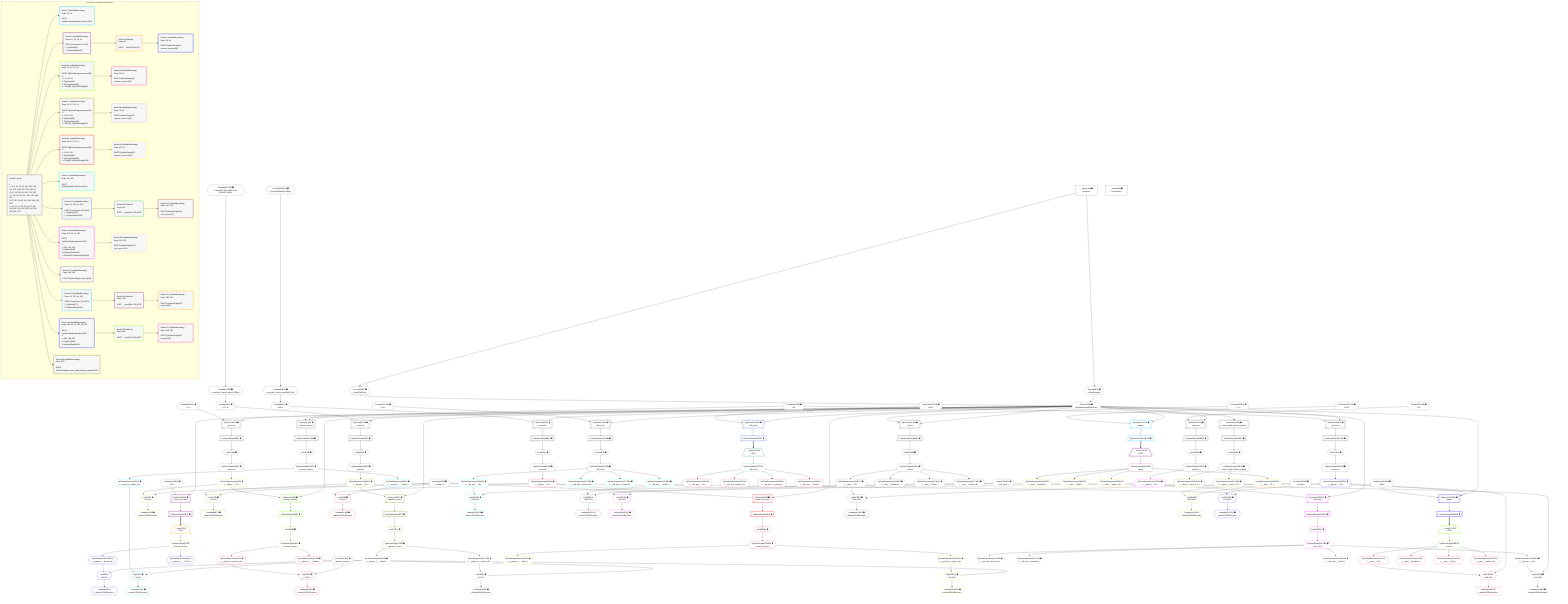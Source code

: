 %%{init: {'themeVariables': { 'fontSize': '12px'}}}%%
graph TD
    classDef path fill:#eee,stroke:#000,color:#000
    classDef plan fill:#fff,stroke-width:1px,color:#000
    classDef itemplan fill:#fff,stroke-width:2px,color:#000
    classDef unbatchedplan fill:#dff,stroke-width:1px,color:#000
    classDef sideeffectplan fill:#fcc,stroke-width:2px,color:#000
    classDef bucket fill:#f6f6f6,color:#000,stroke-width:2px,text-align:left


    %% plan dependencies
    Connection23{{"Connection[23∈0] ➊<br />ᐸ21ᐳ"}}:::plan
    Connection122{{"Connection[122∈0] ➊<br />ᐸ120ᐳ"}}:::plan
    Connection175{{"Connection[175∈0] ➊<br />ᐸ173ᐳ"}}:::plan
    Connection203{{"Connection[203∈0] ➊<br />ᐸ199ᐳ"}}:::plan
    PgSelect7[["PgSelect[7∈0] ➊<br />ᐸperson_secretᐳ"]]:::plan
    Object10{{"Object[10∈0] ➊<br />ᐸ{pgSettings,withPgClient}ᐳ"}}:::plan
    Constant223{{"Constant[223∈0] ➊<br />ᐸ3ᐳ"}}:::plan
    Object10 & Constant223 --> PgSelect7
    Access8{{"Access[8∈0] ➊<br />ᐸ2.pgSettingsᐳ"}}:::plan
    Access9{{"Access[9∈0] ➊<br />ᐸ2.withPgClientᐳ"}}:::plan
    Access8 & Access9 --> Object10
    PgSelect35[["PgSelect[35∈0] ➊<br />ᐸpersonᐳ"]]:::plan
    Constant224{{"Constant[224∈0] ➊<br />ᐸ1ᐳ"}}:::plan
    Object10 & Constant224 --> PgSelect35
    PgSelect60[["PgSelect[60∈0] ➊<br />ᐸpersonᐳ"]]:::plan
    Access58{{"Access[58∈0] ➊<br />ᐸ57.1ᐳ"}}:::plan
    Object10 -->|rejectNull| PgSelect60
    Access58 --> PgSelect60
    PgSelect85[["PgSelect[85∈0] ➊<br />ᐸpersonᐳ"]]:::plan
    Access83{{"Access[83∈0] ➊<br />ᐸ82.1ᐳ"}}:::plan
    Object10 -->|rejectNull| PgSelect85
    Access83 --> PgSelect85
    PgSelect107[["PgSelect[107∈0] ➊<br />ᐸleft_armᐳ"]]:::plan
    Constant227{{"Constant[227∈0] ➊<br />ᐸ42ᐳ"}}:::plan
    Object10 & Constant227 --> PgSelect107
    PgSelect136[["PgSelect[136∈0] ➊<br />ᐸpersonᐳ"]]:::plan
    Constant228{{"Constant[228∈0] ➊<br />ᐸ2ᐳ"}}:::plan
    Object10 & Constant228 --> PgSelect136
    PgSelect160[["PgSelect[160∈0] ➊<br />ᐸpostᐳ"]]:::plan
    Constant229{{"Constant[229∈0] ➊<br />ᐸ7ᐳ"}}:::plan
    Object10 & Constant229 --> PgSelect160
    PgSelect189[["PgSelect[189∈0] ➊<br />ᐸpersonᐳ"]]:::plan
    Object10 & Constant223 --> PgSelect189
    __Value2["__Value[2∈0] ➊<br />ᐸcontextᐳ"]:::plan
    __Value2 --> Access8
    __Value2 --> Access9
    First11{{"First[11∈0] ➊"}}:::plan
    PgSelectRows12[["PgSelectRows[12∈0] ➊"]]:::plan
    PgSelectRows12 --> First11
    PgSelect7 --> PgSelectRows12
    PgSelectSingle13{{"PgSelectSingle[13∈0] ➊<br />ᐸperson_secretᐳ"}}:::plan
    First11 --> PgSelectSingle13
    First37{{"First[37∈0] ➊"}}:::plan
    PgSelectRows38[["PgSelectRows[38∈0] ➊"]]:::plan
    PgSelectRows38 --> First37
    PgSelect35 --> PgSelectRows38
    PgSelectSingle39{{"PgSelectSingle[39∈0] ➊<br />ᐸpersonᐳ"}}:::plan
    First37 --> PgSelectSingle39
    Lambda57{{"Lambda[57∈0] ➊<br />ᐸspecifier_Person_base64JSONᐳ"}}:::plan
    Constant225{{"Constant[225∈0] ➊<br />ᐸ'fa4f3e13-456c-4a9e-8c1e-37a6e3177d0b'ᐳ"}}:::plan
    Constant225 --> Lambda57
    Lambda57 --> Access58
    First62{{"First[62∈0] ➊"}}:::plan
    PgSelectRows63[["PgSelectRows[63∈0] ➊"]]:::plan
    PgSelectRows63 --> First62
    PgSelect60 --> PgSelectRows63
    PgSelectSingle64{{"PgSelectSingle[64∈0] ➊<br />ᐸpersonᐳ"}}:::plan
    First62 --> PgSelectSingle64
    Lambda82{{"Lambda[82∈0] ➊<br />ᐸspecifier_Person_base64JSONᐳ"}}:::plan
    Constant226{{"Constant[226∈0] ➊<br />ᐸ'WyJwZW9wbGUiLDBd'ᐳ"}}:::plan
    Constant226 --> Lambda82
    Lambda82 --> Access83
    First87{{"First[87∈0] ➊"}}:::plan
    PgSelectRows88[["PgSelectRows[88∈0] ➊"]]:::plan
    PgSelectRows88 --> First87
    PgSelect85 --> PgSelectRows88
    PgSelectSingle89{{"PgSelectSingle[89∈0] ➊<br />ᐸpersonᐳ"}}:::plan
    First87 --> PgSelectSingle89
    First109{{"First[109∈0] ➊"}}:::plan
    PgSelectRows110[["PgSelectRows[110∈0] ➊"]]:::plan
    PgSelectRows110 --> First109
    PgSelect107 --> PgSelectRows110
    PgSelectSingle111{{"PgSelectSingle[111∈0] ➊<br />ᐸleft_armᐳ"}}:::plan
    First109 --> PgSelectSingle111
    First138{{"First[138∈0] ➊"}}:::plan
    PgSelectRows139[["PgSelectRows[139∈0] ➊"]]:::plan
    PgSelectRows139 --> First138
    PgSelect136 --> PgSelectRows139
    PgSelectSingle140{{"PgSelectSingle[140∈0] ➊<br />ᐸpersonᐳ"}}:::plan
    First138 --> PgSelectSingle140
    First162{{"First[162∈0] ➊"}}:::plan
    PgSelectRows163[["PgSelectRows[163∈0] ➊"]]:::plan
    PgSelectRows163 --> First162
    PgSelect160 --> PgSelectRows163
    PgSelectSingle164{{"PgSelectSingle[164∈0] ➊<br />ᐸpostᐳ"}}:::plan
    First162 --> PgSelectSingle164
    First191{{"First[191∈0] ➊"}}:::plan
    PgSelectRows192[["PgSelectRows[192∈0] ➊"]]:::plan
    PgSelectRows192 --> First191
    PgSelect189 --> PgSelectRows192
    PgSelectSingle193{{"PgSelectSingle[193∈0] ➊<br />ᐸpersonᐳ"}}:::plan
    First191 --> PgSelectSingle193
    PgSelect216[["PgSelect[216∈0] ➊<br />ᐸreturn_table_without_grantsᐳ"]]:::plan
    Object10 --> PgSelect216
    First218{{"First[218∈0] ➊"}}:::plan
    PgSelectRows219[["PgSelectRows[219∈0] ➊"]]:::plan
    PgSelectRows219 --> First218
    PgSelect216 --> PgSelectRows219
    PgSelectSingle220{{"PgSelectSingle[220∈0] ➊<br />ᐸreturn_table_without_grantsᐳ"}}:::plan
    First218 --> PgSelectSingle220
    __Value4["__Value[4∈0] ➊<br />ᐸrootValueᐳ"]:::plan
    Constant14{{"Constant[14∈0] ➊<br />ᐸ'person_secrets'ᐳ"}}:::plan
    Constant40{{"Constant[40∈0] ➊<br />ᐸ'people'ᐳ"}}:::plan
    Constant112{{"Constant[112∈0] ➊<br />ᐸ'left_arms'ᐳ"}}:::plan
    Constant165{{"Constant[165∈0] ➊<br />ᐸ'posts'ᐳ"}}:::plan
    List16{{"List[16∈1] ➊<br />ᐸ14,15ᐳ"}}:::plan
    PgClassExpression15{{"PgClassExpression[15∈1] ➊<br />ᐸ__person_s...person_id”ᐳ"}}:::plan
    Constant14 & PgClassExpression15 --> List16
    PgSelectSingle13 --> PgClassExpression15
    Lambda17{{"Lambda[17∈1] ➊<br />ᐸbase64JSONEncodeᐳ"}}:::plan
    List16 --> Lambda17
    PgClassExpression18{{"PgClassExpression[18∈1] ➊<br />ᐸ__person_s..._.”sekrit”ᐳ"}}:::plan
    PgSelectSingle13 --> PgClassExpression18
    PgSelect25[["PgSelect[25∈2] ➊<br />ᐸperson_secretᐳ"]]:::plan
    Object10 & Connection23 --> PgSelect25
    PgSelectRows26[["PgSelectRows[26∈2] ➊"]]:::plan
    PgSelect25 --> PgSelectRows26
    __Item27[/"__Item[27∈3]<br />ᐸ26ᐳ"\]:::itemplan
    PgSelectRows26 ==> __Item27
    PgSelectSingle28{{"PgSelectSingle[28∈3]<br />ᐸperson_secretᐳ"}}:::plan
    __Item27 --> PgSelectSingle28
    List31{{"List[31∈4]<br />ᐸ14,30ᐳ"}}:::plan
    PgClassExpression30{{"PgClassExpression[30∈4]<br />ᐸ__person_s...person_id”ᐳ"}}:::plan
    Constant14 & PgClassExpression30 --> List31
    PgSelectSingle28 --> PgClassExpression30
    Lambda32{{"Lambda[32∈4]<br />ᐸbase64JSONEncodeᐳ"}}:::plan
    List31 --> Lambda32
    PgClassExpression33{{"PgClassExpression[33∈4]<br />ᐸ__person_s..._.”sekrit”ᐳ"}}:::plan
    PgSelectSingle28 --> PgClassExpression33
    List42{{"List[42∈5] ➊<br />ᐸ40,41ᐳ"}}:::plan
    PgClassExpression41{{"PgClassExpression[41∈5] ➊<br />ᐸ__person__.”id”ᐳ"}}:::plan
    Constant40 & PgClassExpression41 --> List42
    PgSelect44[["PgSelect[44∈5] ➊<br />ᐸperson_secretᐳ"]]:::plan
    Object10 & PgClassExpression41 --> PgSelect44
    PgSelectSingle39 --> PgClassExpression41
    Lambda43{{"Lambda[43∈5] ➊<br />ᐸbase64JSONEncodeᐳ"}}:::plan
    List42 --> Lambda43
    First48{{"First[48∈5] ➊"}}:::plan
    PgSelectRows49[["PgSelectRows[49∈5] ➊"]]:::plan
    PgSelectRows49 --> First48
    PgSelect44 --> PgSelectRows49
    PgSelectSingle50{{"PgSelectSingle[50∈5] ➊<br />ᐸperson_secretᐳ"}}:::plan
    First48 --> PgSelectSingle50
    List53{{"List[53∈6] ➊<br />ᐸ14,52ᐳ"}}:::plan
    PgClassExpression52{{"PgClassExpression[52∈6] ➊<br />ᐸ__person_s...person_id”ᐳ"}}:::plan
    Constant14 & PgClassExpression52 --> List53
    PgSelectSingle50 --> PgClassExpression52
    Lambda54{{"Lambda[54∈6] ➊<br />ᐸbase64JSONEncodeᐳ"}}:::plan
    List53 --> Lambda54
    PgClassExpression55{{"PgClassExpression[55∈6] ➊<br />ᐸ__person_s..._.”sekrit”ᐳ"}}:::plan
    PgSelectSingle50 --> PgClassExpression55
    List67{{"List[67∈7] ➊<br />ᐸ40,66ᐳ"}}:::plan
    PgClassExpression66{{"PgClassExpression[66∈7] ➊<br />ᐸ__person__.”id”ᐳ"}}:::plan
    Constant40 & PgClassExpression66 --> List67
    PgSelect69[["PgSelect[69∈7] ➊<br />ᐸperson_secretᐳ"]]:::plan
    Object10 & PgClassExpression66 --> PgSelect69
    PgSelectSingle64 --> PgClassExpression66
    Lambda68{{"Lambda[68∈7] ➊<br />ᐸbase64JSONEncodeᐳ"}}:::plan
    List67 --> Lambda68
    First73{{"First[73∈7] ➊"}}:::plan
    PgSelectRows74[["PgSelectRows[74∈7] ➊"]]:::plan
    PgSelectRows74 --> First73
    PgSelect69 --> PgSelectRows74
    PgSelectSingle75{{"PgSelectSingle[75∈7] ➊<br />ᐸperson_secretᐳ"}}:::plan
    First73 --> PgSelectSingle75
    List78{{"List[78∈8] ➊<br />ᐸ14,77ᐳ"}}:::plan
    PgClassExpression77{{"PgClassExpression[77∈8] ➊<br />ᐸ__person_s...person_id”ᐳ"}}:::plan
    Constant14 & PgClassExpression77 --> List78
    PgSelectSingle75 --> PgClassExpression77
    Lambda79{{"Lambda[79∈8] ➊<br />ᐸbase64JSONEncodeᐳ"}}:::plan
    List78 --> Lambda79
    PgClassExpression80{{"PgClassExpression[80∈8] ➊<br />ᐸ__person_s..._.”sekrit”ᐳ"}}:::plan
    PgSelectSingle75 --> PgClassExpression80
    List92{{"List[92∈9] ➊<br />ᐸ40,91ᐳ"}}:::plan
    PgClassExpression91{{"PgClassExpression[91∈9] ➊<br />ᐸ__person__.”id”ᐳ"}}:::plan
    Constant40 & PgClassExpression91 --> List92
    PgSelect94[["PgSelect[94∈9] ➊<br />ᐸperson_secretᐳ"]]:::plan
    Object10 & PgClassExpression91 --> PgSelect94
    PgSelectSingle89 --> PgClassExpression91
    Lambda93{{"Lambda[93∈9] ➊<br />ᐸbase64JSONEncodeᐳ"}}:::plan
    List92 --> Lambda93
    First98{{"First[98∈9] ➊"}}:::plan
    PgSelectRows99[["PgSelectRows[99∈9] ➊"]]:::plan
    PgSelectRows99 --> First98
    PgSelect94 --> PgSelectRows99
    PgSelectSingle100{{"PgSelectSingle[100∈9] ➊<br />ᐸperson_secretᐳ"}}:::plan
    First98 --> PgSelectSingle100
    List103{{"List[103∈10] ➊<br />ᐸ14,102ᐳ"}}:::plan
    PgClassExpression102{{"PgClassExpression[102∈10] ➊<br />ᐸ__person_s...person_id”ᐳ"}}:::plan
    Constant14 & PgClassExpression102 --> List103
    PgSelectSingle100 --> PgClassExpression102
    Lambda104{{"Lambda[104∈10] ➊<br />ᐸbase64JSONEncodeᐳ"}}:::plan
    List103 --> Lambda104
    PgClassExpression105{{"PgClassExpression[105∈10] ➊<br />ᐸ__person_s..._.”sekrit”ᐳ"}}:::plan
    PgSelectSingle100 --> PgClassExpression105
    List114{{"List[114∈11] ➊<br />ᐸ112,113ᐳ"}}:::plan
    PgClassExpression113{{"PgClassExpression[113∈11] ➊<br />ᐸ__left_arm__.”id”ᐳ"}}:::plan
    Constant112 & PgClassExpression113 --> List114
    PgSelectSingle111 --> PgClassExpression113
    Lambda115{{"Lambda[115∈11] ➊<br />ᐸbase64JSONEncodeᐳ"}}:::plan
    List114 --> Lambda115
    PgClassExpression116{{"PgClassExpression[116∈11] ➊<br />ᐸ__left_arm...person_id”ᐳ"}}:::plan
    PgSelectSingle111 --> PgClassExpression116
    PgClassExpression117{{"PgClassExpression[117∈11] ➊<br />ᐸ__left_arm...in_metres”ᐳ"}}:::plan
    PgSelectSingle111 --> PgClassExpression117
    PgClassExpression118{{"PgClassExpression[118∈11] ➊<br />ᐸ__left_arm__.”mood”ᐳ"}}:::plan
    PgSelectSingle111 --> PgClassExpression118
    PgSelect124[["PgSelect[124∈12] ➊<br />ᐸleft_armᐳ"]]:::plan
    Object10 & Connection122 --> PgSelect124
    PgSelectRows125[["PgSelectRows[125∈12] ➊"]]:::plan
    PgSelect124 --> PgSelectRows125
    __Item126[/"__Item[126∈13]<br />ᐸ125ᐳ"\]:::itemplan
    PgSelectRows125 ==> __Item126
    PgSelectSingle127{{"PgSelectSingle[127∈13]<br />ᐸleft_armᐳ"}}:::plan
    __Item126 --> PgSelectSingle127
    List130{{"List[130∈14]<br />ᐸ112,129ᐳ"}}:::plan
    PgClassExpression129{{"PgClassExpression[129∈14]<br />ᐸ__left_arm__.”id”ᐳ"}}:::plan
    Constant112 & PgClassExpression129 --> List130
    PgSelectSingle127 --> PgClassExpression129
    Lambda131{{"Lambda[131∈14]<br />ᐸbase64JSONEncodeᐳ"}}:::plan
    List130 --> Lambda131
    PgClassExpression132{{"PgClassExpression[132∈14]<br />ᐸ__left_arm...person_id”ᐳ"}}:::plan
    PgSelectSingle127 --> PgClassExpression132
    PgClassExpression133{{"PgClassExpression[133∈14]<br />ᐸ__left_arm...in_metres”ᐳ"}}:::plan
    PgSelectSingle127 --> PgClassExpression133
    PgClassExpression134{{"PgClassExpression[134∈14]<br />ᐸ__left_arm__.”mood”ᐳ"}}:::plan
    PgSelectSingle127 --> PgClassExpression134
    List143{{"List[143∈15] ➊<br />ᐸ40,142ᐳ"}}:::plan
    PgClassExpression142{{"PgClassExpression[142∈15] ➊<br />ᐸ__person__.”id”ᐳ"}}:::plan
    Constant40 & PgClassExpression142 --> List143
    PgSelect145[["PgSelect[145∈15] ➊<br />ᐸleft_armᐳ"]]:::plan
    Object10 & PgClassExpression142 --> PgSelect145
    PgSelectSingle140 --> PgClassExpression142
    Lambda144{{"Lambda[144∈15] ➊<br />ᐸbase64JSONEncodeᐳ"}}:::plan
    List143 --> Lambda144
    First149{{"First[149∈15] ➊"}}:::plan
    PgSelectRows150[["PgSelectRows[150∈15] ➊"]]:::plan
    PgSelectRows150 --> First149
    PgSelect145 --> PgSelectRows150
    PgSelectSingle151{{"PgSelectSingle[151∈15] ➊<br />ᐸleft_armᐳ"}}:::plan
    First149 --> PgSelectSingle151
    List154{{"List[154∈16] ➊<br />ᐸ112,153ᐳ"}}:::plan
    PgClassExpression153{{"PgClassExpression[153∈16] ➊<br />ᐸ__left_arm__.”id”ᐳ"}}:::plan
    Constant112 & PgClassExpression153 --> List154
    PgSelectSingle151 --> PgClassExpression153
    Lambda155{{"Lambda[155∈16] ➊<br />ᐸbase64JSONEncodeᐳ"}}:::plan
    List154 --> Lambda155
    PgClassExpression156{{"PgClassExpression[156∈16] ➊<br />ᐸ__left_arm...person_id”ᐳ"}}:::plan
    PgSelectSingle151 --> PgClassExpression156
    PgClassExpression157{{"PgClassExpression[157∈16] ➊<br />ᐸ__left_arm...in_metres”ᐳ"}}:::plan
    PgSelectSingle151 --> PgClassExpression157
    PgClassExpression158{{"PgClassExpression[158∈16] ➊<br />ᐸ__left_arm__.”mood”ᐳ"}}:::plan
    PgSelectSingle151 --> PgClassExpression158
    List167{{"List[167∈17] ➊<br />ᐸ165,166ᐳ"}}:::plan
    PgClassExpression166{{"PgClassExpression[166∈17] ➊<br />ᐸ__post__.”id”ᐳ"}}:::plan
    Constant165 & PgClassExpression166 --> List167
    PgSelectSingle164 --> PgClassExpression166
    Lambda168{{"Lambda[168∈17] ➊<br />ᐸbase64JSONEncodeᐳ"}}:::plan
    List167 --> Lambda168
    PgClassExpression169{{"PgClassExpression[169∈17] ➊<br />ᐸ__post__.”headline”ᐳ"}}:::plan
    PgSelectSingle164 --> PgClassExpression169
    PgClassExpression170{{"PgClassExpression[170∈17] ➊<br />ᐸ__post__.”body”ᐳ"}}:::plan
    PgSelectSingle164 --> PgClassExpression170
    PgClassExpression171{{"PgClassExpression[171∈17] ➊<br />ᐸ__post__.”author_id”ᐳ"}}:::plan
    PgSelectSingle164 --> PgClassExpression171
    PgSelect177[["PgSelect[177∈18] ➊<br />ᐸpostᐳ"]]:::plan
    Object10 & Connection175 --> PgSelect177
    PgSelectRows178[["PgSelectRows[178∈18] ➊"]]:::plan
    PgSelect177 --> PgSelectRows178
    __Item179[/"__Item[179∈19]<br />ᐸ178ᐳ"\]:::itemplan
    PgSelectRows178 ==> __Item179
    PgSelectSingle180{{"PgSelectSingle[180∈19]<br />ᐸpostᐳ"}}:::plan
    __Item179 --> PgSelectSingle180
    List183{{"List[183∈20]<br />ᐸ165,182ᐳ"}}:::plan
    PgClassExpression182{{"PgClassExpression[182∈20]<br />ᐸ__post__.”id”ᐳ"}}:::plan
    Constant165 & PgClassExpression182 --> List183
    PgSelectSingle180 --> PgClassExpression182
    Lambda184{{"Lambda[184∈20]<br />ᐸbase64JSONEncodeᐳ"}}:::plan
    List183 --> Lambda184
    PgClassExpression185{{"PgClassExpression[185∈20]<br />ᐸ__post__.”headline”ᐳ"}}:::plan
    PgSelectSingle180 --> PgClassExpression185
    PgClassExpression186{{"PgClassExpression[186∈20]<br />ᐸ__post__.”body”ᐳ"}}:::plan
    PgSelectSingle180 --> PgClassExpression186
    PgClassExpression187{{"PgClassExpression[187∈20]<br />ᐸ__post__.”author_id”ᐳ"}}:::plan
    PgSelectSingle180 --> PgClassExpression187
    PgSelect205[["PgSelect[205∈21] ➊<br />ᐸpostᐳ"]]:::plan
    PgClassExpression195{{"PgClassExpression[195∈21] ➊<br />ᐸ__person__.”id”ᐳ"}}:::plan
    Object10 & PgClassExpression195 & Connection203 --> PgSelect205
    List196{{"List[196∈21] ➊<br />ᐸ40,195ᐳ"}}:::plan
    Constant40 & PgClassExpression195 --> List196
    PgSelectSingle193 --> PgClassExpression195
    Lambda197{{"Lambda[197∈21] ➊<br />ᐸbase64JSONEncodeᐳ"}}:::plan
    List196 --> Lambda197
    PgSelectRows206[["PgSelectRows[206∈21] ➊"]]:::plan
    PgSelect205 --> PgSelectRows206
    __Item207[/"__Item[207∈22]<br />ᐸ206ᐳ"\]:::itemplan
    PgSelectRows206 ==> __Item207
    PgSelectSingle208{{"PgSelectSingle[208∈22]<br />ᐸpostᐳ"}}:::plan
    __Item207 --> PgSelectSingle208
    List211{{"List[211∈23]<br />ᐸ165,210ᐳ"}}:::plan
    PgClassExpression210{{"PgClassExpression[210∈23]<br />ᐸ__post__.”id”ᐳ"}}:::plan
    Constant165 & PgClassExpression210 --> List211
    PgSelectSingle208 --> PgClassExpression210
    Lambda212{{"Lambda[212∈23]<br />ᐸbase64JSONEncodeᐳ"}}:::plan
    List211 --> Lambda212
    PgClassExpression213{{"PgClassExpression[213∈23]<br />ᐸ__post__.”headline”ᐳ"}}:::plan
    PgSelectSingle208 --> PgClassExpression213
    PgClassExpression214{{"PgClassExpression[214∈23]<br />ᐸ__post__.”body”ᐳ"}}:::plan
    PgSelectSingle208 --> PgClassExpression214
    PgClassExpression215{{"PgClassExpression[215∈23]<br />ᐸ__post__.”author_id”ᐳ"}}:::plan
    PgSelectSingle208 --> PgClassExpression215
    PgClassExpression221{{"PgClassExpression[221∈24] ➊<br />ᐸ__return_t...rson_id_1”ᐳ"}}:::plan
    PgSelectSingle220 --> PgClassExpression221
    PgClassExpression222{{"PgClassExpression[222∈24] ➊<br />ᐸ__return_t...rson_id_2”ᐳ"}}:::plan
    PgSelectSingle220 --> PgClassExpression222

    %% define steps

    subgraph "Buckets for queries/v4/rbac.basic"
    Bucket0("Bucket 0 (root)<br /><br />1: <br />ᐳ: 8, 9, 14, 19, 40, 112, 165, 223, 224, 225, 226, 227, 228, 229, 10, 23, 57, 58, 82, 83, 122, 175, 203<br />2: 7, 35, 60, 85, 107, 136, 160, 189, 216<br />3: 12, 38, 63, 88, 110, 139, 163, 192, 219<br />ᐳ: 11, 13, 37, 39, 62, 64, 87, 89, 109, 111, 138, 140, 162, 164, 191, 193, 218, 220"):::bucket
    classDef bucket0 stroke:#696969
    class Bucket0,__Value2,__Value4,PgSelect7,Access8,Access9,Object10,First11,PgSelectRows12,PgSelectSingle13,Constant14,Connection23,PgSelect35,First37,PgSelectRows38,PgSelectSingle39,Constant40,Lambda57,Access58,PgSelect60,First62,PgSelectRows63,PgSelectSingle64,Lambda82,Access83,PgSelect85,First87,PgSelectRows88,PgSelectSingle89,PgSelect107,First109,PgSelectRows110,PgSelectSingle111,Constant112,Connection122,PgSelect136,First138,PgSelectRows139,PgSelectSingle140,PgSelect160,First162,PgSelectRows163,PgSelectSingle164,Constant165,Connection175,PgSelect189,First191,PgSelectRows192,PgSelectSingle193,Connection203,PgSelect216,First218,PgSelectRows219,PgSelectSingle220,Constant223,Constant224,Constant225,Constant226,Constant227,Constant228,Constant229 bucket0
    Bucket1("Bucket 1 (nullableBoundary)<br />Deps: 13, 14<br /><br />ROOT PgSelectSingleᐸperson_secretᐳ[13]"):::bucket
    classDef bucket1 stroke:#00bfff
    class Bucket1,PgClassExpression15,List16,Lambda17,PgClassExpression18 bucket1
    Bucket2("Bucket 2 (nullableBoundary)<br />Deps: 10, 23, 19, 14<br /><br />ROOT Connectionᐸ21ᐳ[23]<br />1: PgSelect[25]<br />2: PgSelectRows[26]"):::bucket
    classDef bucket2 stroke:#7f007f
    class Bucket2,PgSelect25,PgSelectRows26 bucket2
    Bucket3("Bucket 3 (listItem)<br />Deps: 14<br /><br />ROOT __Item{3}ᐸ26ᐳ[27]"):::bucket
    classDef bucket3 stroke:#ffa500
    class Bucket3,__Item27,PgSelectSingle28 bucket3
    Bucket4("Bucket 4 (nullableBoundary)<br />Deps: 28, 14<br /><br />ROOT PgSelectSingle{3}ᐸperson_secretᐳ[28]"):::bucket
    classDef bucket4 stroke:#0000ff
    class Bucket4,PgClassExpression30,List31,Lambda32,PgClassExpression33 bucket4
    Bucket5("Bucket 5 (nullableBoundary)<br />Deps: 39, 40, 10, 14<br /><br />ROOT PgSelectSingleᐸpersonᐳ[39]<br />1: <br />ᐳ: 41, 42, 43<br />2: PgSelect[44]<br />3: PgSelectRows[49]<br />ᐳ: First[48], PgSelectSingle[50]"):::bucket
    classDef bucket5 stroke:#7fff00
    class Bucket5,PgClassExpression41,List42,Lambda43,PgSelect44,First48,PgSelectRows49,PgSelectSingle50 bucket5
    Bucket6("Bucket 6 (nullableBoundary)<br />Deps: 50, 14<br /><br />ROOT PgSelectSingle{5}ᐸperson_secretᐳ[50]"):::bucket
    classDef bucket6 stroke:#ff1493
    class Bucket6,PgClassExpression52,List53,Lambda54,PgClassExpression55 bucket6
    Bucket7("Bucket 7 (nullableBoundary)<br />Deps: 64, 40, 10, 14<br /><br />ROOT PgSelectSingleᐸpersonᐳ[64]<br />1: <br />ᐳ: 66, 67, 68<br />2: PgSelect[69]<br />3: PgSelectRows[74]<br />ᐳ: First[73], PgSelectSingle[75]"):::bucket
    classDef bucket7 stroke:#808000
    class Bucket7,PgClassExpression66,List67,Lambda68,PgSelect69,First73,PgSelectRows74,PgSelectSingle75 bucket7
    Bucket8("Bucket 8 (nullableBoundary)<br />Deps: 75, 14<br /><br />ROOT PgSelectSingle{7}ᐸperson_secretᐳ[75]"):::bucket
    classDef bucket8 stroke:#dda0dd
    class Bucket8,PgClassExpression77,List78,Lambda79,PgClassExpression80 bucket8
    Bucket9("Bucket 9 (nullableBoundary)<br />Deps: 89, 40, 10, 14<br /><br />ROOT PgSelectSingleᐸpersonᐳ[89]<br />1: <br />ᐳ: 91, 92, 93<br />2: PgSelect[94]<br />3: PgSelectRows[99]<br />ᐳ: First[98], PgSelectSingle[100]"):::bucket
    classDef bucket9 stroke:#ff0000
    class Bucket9,PgClassExpression91,List92,Lambda93,PgSelect94,First98,PgSelectRows99,PgSelectSingle100 bucket9
    Bucket10("Bucket 10 (nullableBoundary)<br />Deps: 100, 14<br /><br />ROOT PgSelectSingle{9}ᐸperson_secretᐳ[100]"):::bucket
    classDef bucket10 stroke:#ffff00
    class Bucket10,PgClassExpression102,List103,Lambda104,PgClassExpression105 bucket10
    Bucket11("Bucket 11 (nullableBoundary)<br />Deps: 111, 112<br /><br />ROOT PgSelectSingleᐸleft_armᐳ[111]"):::bucket
    classDef bucket11 stroke:#00ffff
    class Bucket11,PgClassExpression113,List114,Lambda115,PgClassExpression116,PgClassExpression117,PgClassExpression118 bucket11
    Bucket12("Bucket 12 (nullableBoundary)<br />Deps: 10, 122, 19, 112<br /><br />ROOT Connectionᐸ120ᐳ[122]<br />1: PgSelect[124]<br />2: PgSelectRows[125]"):::bucket
    classDef bucket12 stroke:#4169e1
    class Bucket12,PgSelect124,PgSelectRows125 bucket12
    Bucket13("Bucket 13 (listItem)<br />Deps: 112<br /><br />ROOT __Item{13}ᐸ125ᐳ[126]"):::bucket
    classDef bucket13 stroke:#3cb371
    class Bucket13,__Item126,PgSelectSingle127 bucket13
    Bucket14("Bucket 14 (nullableBoundary)<br />Deps: 127, 112<br /><br />ROOT PgSelectSingle{13}ᐸleft_armᐳ[127]"):::bucket
    classDef bucket14 stroke:#a52a2a
    class Bucket14,PgClassExpression129,List130,Lambda131,PgClassExpression132,PgClassExpression133,PgClassExpression134 bucket14
    Bucket15("Bucket 15 (nullableBoundary)<br />Deps: 140, 40, 10, 112<br /><br />ROOT PgSelectSingleᐸpersonᐳ[140]<br />1: <br />ᐳ: 142, 143, 144<br />2: PgSelect[145]<br />3: PgSelectRows[150]<br />ᐳ: First[149], PgSelectSingle[151]"):::bucket
    classDef bucket15 stroke:#ff00ff
    class Bucket15,PgClassExpression142,List143,Lambda144,PgSelect145,First149,PgSelectRows150,PgSelectSingle151 bucket15
    Bucket16("Bucket 16 (nullableBoundary)<br />Deps: 151, 112<br /><br />ROOT PgSelectSingle{15}ᐸleft_armᐳ[151]"):::bucket
    classDef bucket16 stroke:#f5deb3
    class Bucket16,PgClassExpression153,List154,Lambda155,PgClassExpression156,PgClassExpression157,PgClassExpression158 bucket16
    Bucket17("Bucket 17 (nullableBoundary)<br />Deps: 164, 165<br /><br />ROOT PgSelectSingleᐸpostᐳ[164]"):::bucket
    classDef bucket17 stroke:#696969
    class Bucket17,PgClassExpression166,List167,Lambda168,PgClassExpression169,PgClassExpression170,PgClassExpression171 bucket17
    Bucket18("Bucket 18 (nullableBoundary)<br />Deps: 10, 175, 19, 165<br /><br />ROOT Connectionᐸ173ᐳ[175]<br />1: PgSelect[177]<br />2: PgSelectRows[178]"):::bucket
    classDef bucket18 stroke:#00bfff
    class Bucket18,PgSelect177,PgSelectRows178 bucket18
    Bucket19("Bucket 19 (listItem)<br />Deps: 165<br /><br />ROOT __Item{19}ᐸ178ᐳ[179]"):::bucket
    classDef bucket19 stroke:#7f007f
    class Bucket19,__Item179,PgSelectSingle180 bucket19
    Bucket20("Bucket 20 (nullableBoundary)<br />Deps: 180, 165<br /><br />ROOT PgSelectSingle{19}ᐸpostᐳ[180]"):::bucket
    classDef bucket20 stroke:#ffa500
    class Bucket20,PgClassExpression182,List183,Lambda184,PgClassExpression185,PgClassExpression186,PgClassExpression187 bucket20
    Bucket21("Bucket 21 (nullableBoundary)<br />Deps: 193, 40, 10, 203, 19, 165<br /><br />ROOT PgSelectSingleᐸpersonᐳ[193]<br />1: <br />ᐳ: 195, 196, 197<br />2: PgSelect[205]<br />3: PgSelectRows[206]"):::bucket
    classDef bucket21 stroke:#0000ff
    class Bucket21,PgClassExpression195,List196,Lambda197,PgSelect205,PgSelectRows206 bucket21
    Bucket22("Bucket 22 (listItem)<br />Deps: 165<br /><br />ROOT __Item{22}ᐸ206ᐳ[207]"):::bucket
    classDef bucket22 stroke:#7fff00
    class Bucket22,__Item207,PgSelectSingle208 bucket22
    Bucket23("Bucket 23 (nullableBoundary)<br />Deps: 208, 165<br /><br />ROOT PgSelectSingle{22}ᐸpostᐳ[208]"):::bucket
    classDef bucket23 stroke:#ff1493
    class Bucket23,PgClassExpression210,List211,Lambda212,PgClassExpression213,PgClassExpression214,PgClassExpression215 bucket23
    Bucket24("Bucket 24 (nullableBoundary)<br />Deps: 220<br /><br />ROOT PgSelectSingleᐸreturn_table_without_grantsᐳ[220]"):::bucket
    classDef bucket24 stroke:#808000
    class Bucket24,PgClassExpression221,PgClassExpression222 bucket24
    Bucket0 --> Bucket1 & Bucket2 & Bucket5 & Bucket7 & Bucket9 & Bucket11 & Bucket12 & Bucket15 & Bucket17 & Bucket18 & Bucket21 & Bucket24
    Bucket2 --> Bucket3
    Bucket3 --> Bucket4
    Bucket5 --> Bucket6
    Bucket7 --> Bucket8
    Bucket9 --> Bucket10
    Bucket12 --> Bucket13
    Bucket13 --> Bucket14
    Bucket15 --> Bucket16
    Bucket18 --> Bucket19
    Bucket19 --> Bucket20
    Bucket21 --> Bucket22
    Bucket22 --> Bucket23
    end